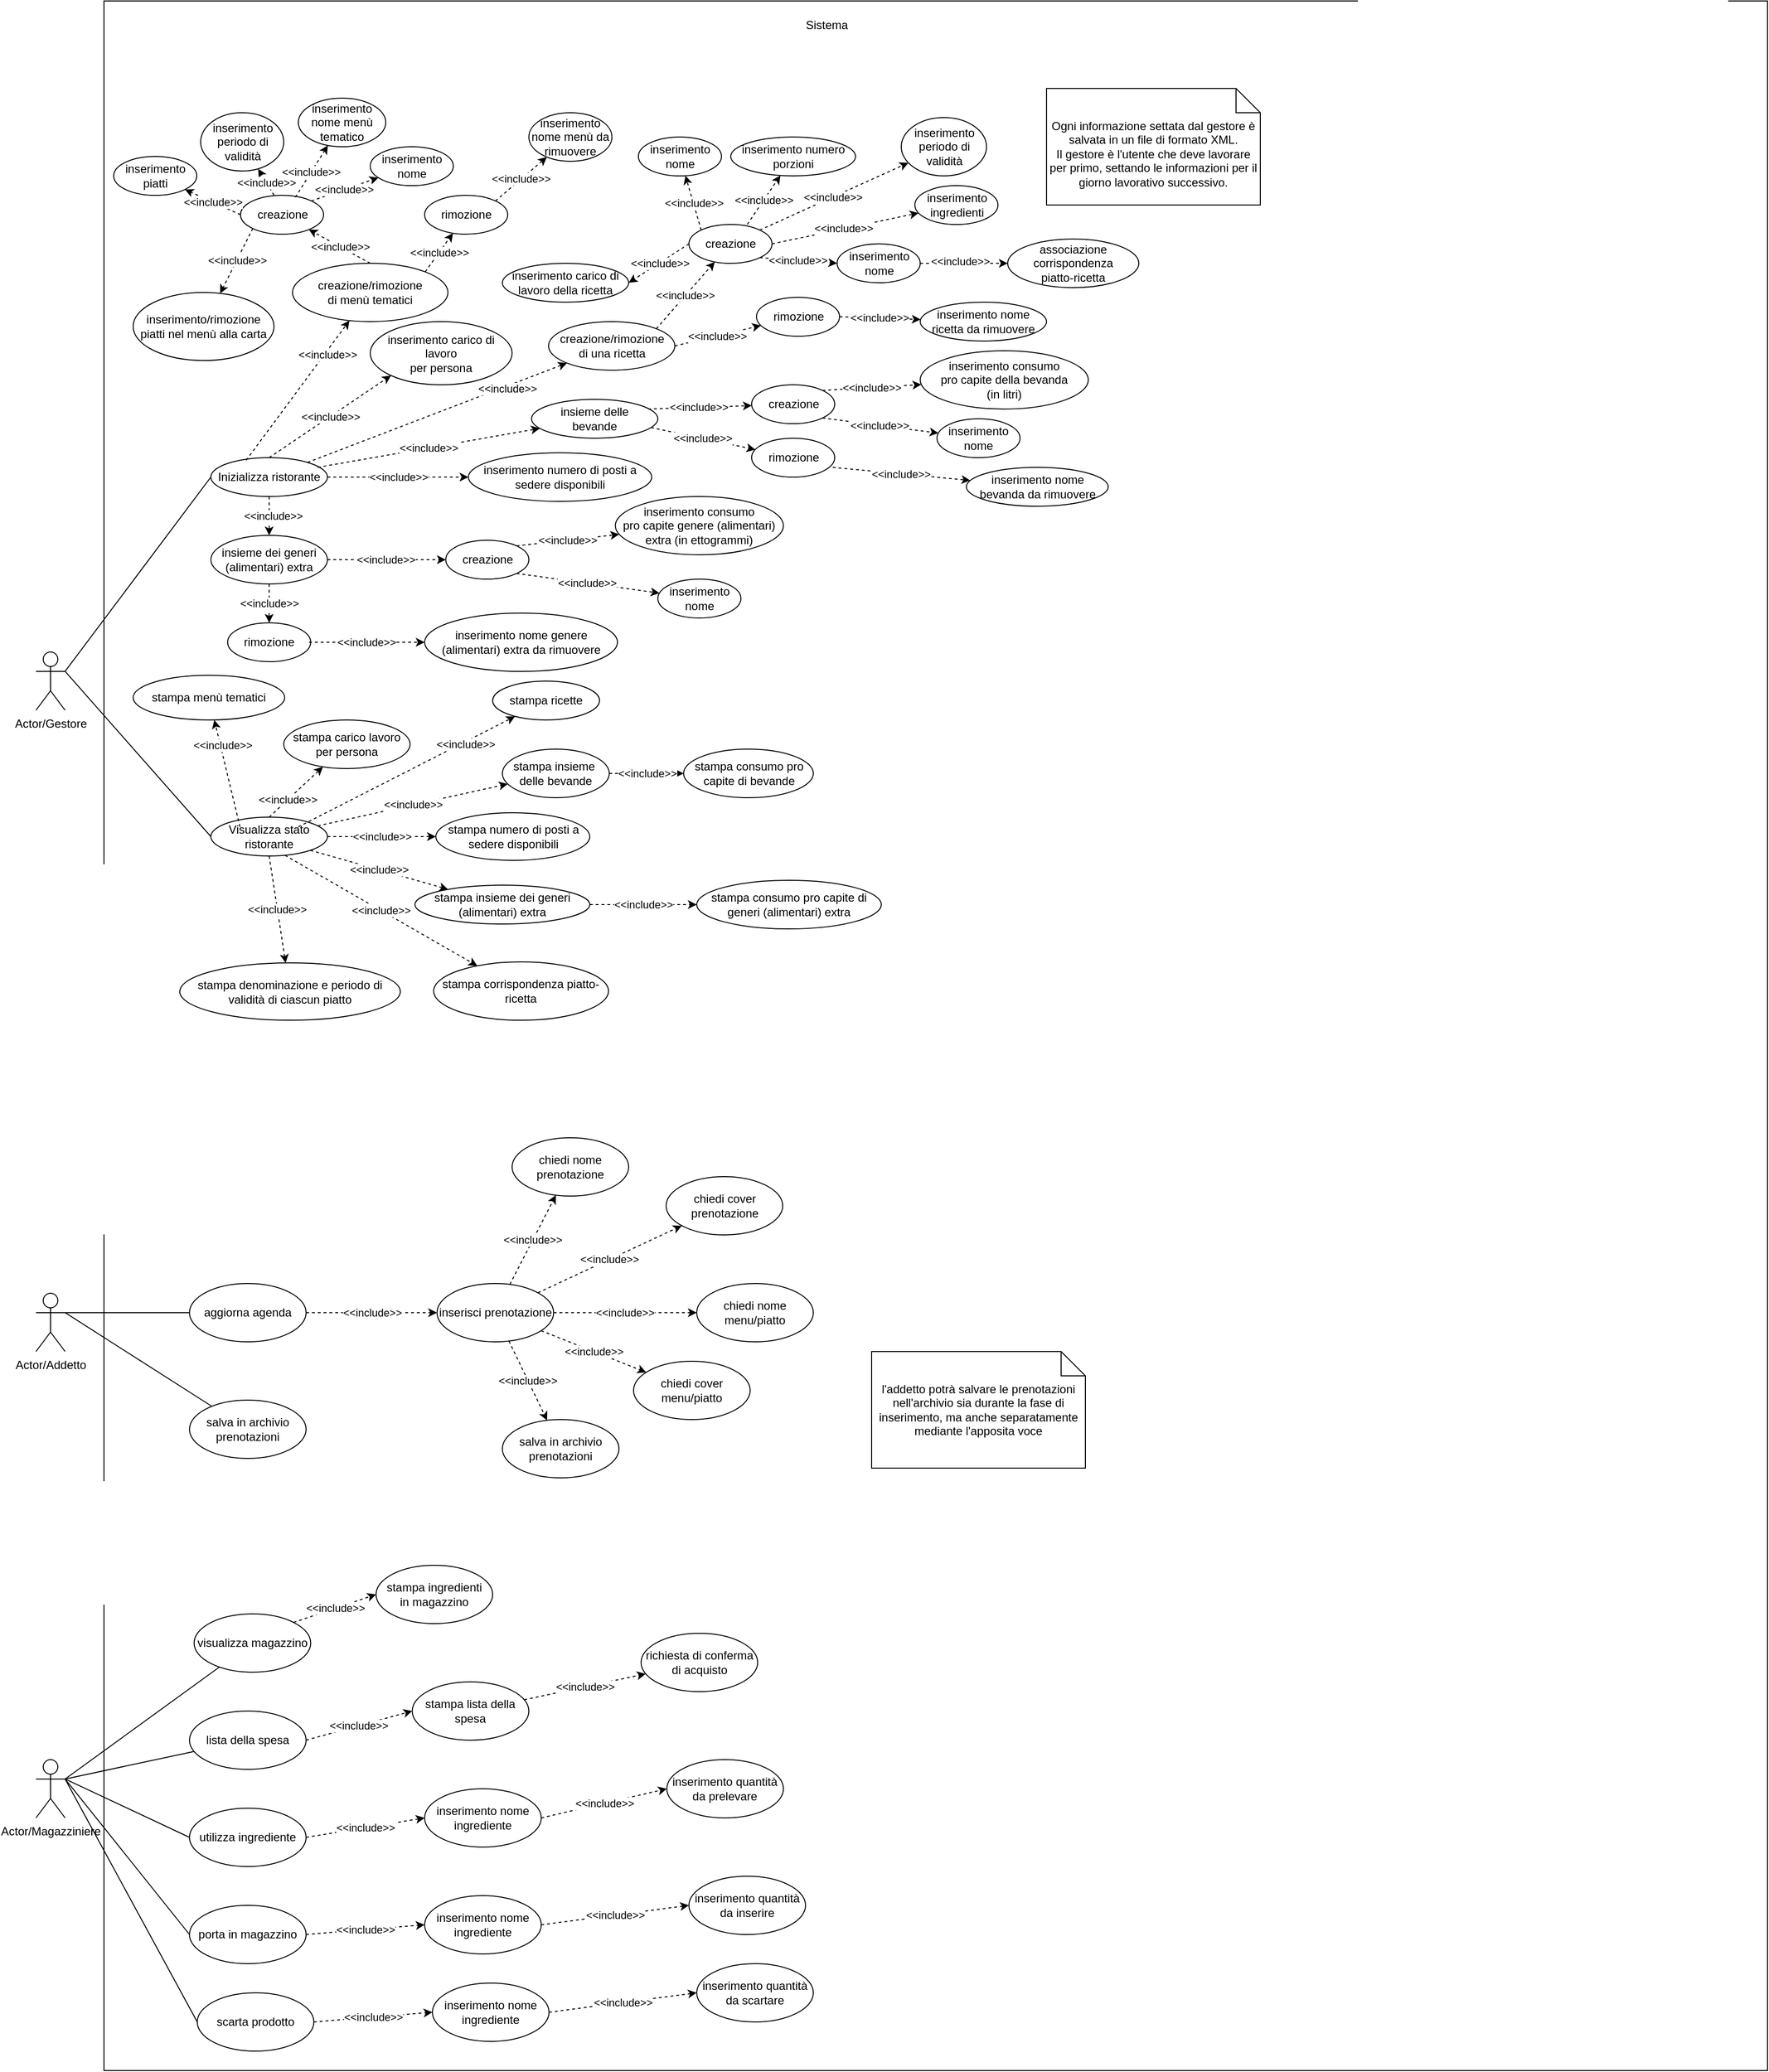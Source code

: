 <mxfile version="21.1.4" type="github">
  <diagram name="Page-1" id="KO6MCzsL1JKN5xg4YTdc">
    <mxGraphModel dx="1797" dy="2104" grid="1" gridSize="10" guides="1" tooltips="1" connect="1" arrows="1" fold="1" page="1" pageScale="1" pageWidth="827" pageHeight="1169" math="0" shadow="0">
      <root>
        <mxCell id="0" />
        <mxCell id="1" parent="0" />
        <mxCell id="swfVaft4NcOQjdmXPARg-1" value="Actor/Gestore" style="shape=umlActor;verticalLabelPosition=bottom;verticalAlign=top;html=1;outlineConnect=0;" parent="1" vertex="1">
          <mxGeometry x="70" y="150" width="30" height="60" as="geometry" />
        </mxCell>
        <mxCell id="swfVaft4NcOQjdmXPARg-2" value="" style="rounded=0;whiteSpace=wrap;html=1;align=center;" parent="1" vertex="1">
          <mxGeometry x="140" y="-520" width="1712" height="2130" as="geometry" />
        </mxCell>
        <mxCell id="swfVaft4NcOQjdmXPARg-3" value="Sistema" style="text;html=1;strokeColor=none;fillColor=none;align=center;verticalAlign=middle;whiteSpace=wrap;rounded=0;" parent="1" vertex="1">
          <mxGeometry x="853.5" y="-510" width="60" height="30" as="geometry" />
        </mxCell>
        <mxCell id="swfVaft4NcOQjdmXPARg-4" value="" style="endArrow=none;html=1;rounded=0;exitX=1;exitY=0.333;exitDx=0;exitDy=0;exitPerimeter=0;entryX=0;entryY=0.5;entryDx=0;entryDy=0;" parent="1" source="swfVaft4NcOQjdmXPARg-1" target="swfVaft4NcOQjdmXPARg-5" edge="1">
          <mxGeometry width="50" height="50" relative="1" as="geometry">
            <mxPoint x="170" y="50" as="sourcePoint" />
            <mxPoint x="290" y="-11" as="targetPoint" />
          </mxGeometry>
        </mxCell>
        <mxCell id="swfVaft4NcOQjdmXPARg-5" value="Inizializza ristorante" style="ellipse;whiteSpace=wrap;html=1;" parent="1" vertex="1">
          <mxGeometry x="250" y="-50" width="120" height="40" as="geometry" />
        </mxCell>
        <mxCell id="swfVaft4NcOQjdmXPARg-6" value="Visualizza stato ristorante" style="ellipse;whiteSpace=wrap;html=1;" parent="1" vertex="1">
          <mxGeometry x="250" y="320" width="120" height="40" as="geometry" />
        </mxCell>
        <mxCell id="swfVaft4NcOQjdmXPARg-7" value="" style="endArrow=none;html=1;rounded=0;entryX=0;entryY=0.5;entryDx=0;entryDy=0;exitX=1;exitY=0.333;exitDx=0;exitDy=0;exitPerimeter=0;" parent="1" source="swfVaft4NcOQjdmXPARg-1" target="swfVaft4NcOQjdmXPARg-6" edge="1">
          <mxGeometry width="50" height="50" relative="1" as="geometry">
            <mxPoint x="120" y="170" as="sourcePoint" />
            <mxPoint x="450" y="110" as="targetPoint" />
          </mxGeometry>
        </mxCell>
        <mxCell id="swfVaft4NcOQjdmXPARg-8" value="&amp;lt;&amp;lt;include&amp;gt;&amp;gt;" style="endArrow=classic;html=1;rounded=0;exitX=0.5;exitY=0;exitDx=0;exitDy=0;entryX=0;entryY=1;entryDx=0;entryDy=0;dashed=1;" parent="1" source="swfVaft4NcOQjdmXPARg-5" target="swfVaft4NcOQjdmXPARg-9" edge="1">
          <mxGeometry width="50" height="50" relative="1" as="geometry">
            <mxPoint x="410" y="240" as="sourcePoint" />
            <mxPoint x="460" y="190" as="targetPoint" />
          </mxGeometry>
        </mxCell>
        <mxCell id="swfVaft4NcOQjdmXPARg-9" value="inserimento carico di lavoro&lt;br&gt;per persona" style="ellipse;whiteSpace=wrap;html=1;" parent="1" vertex="1">
          <mxGeometry x="414" y="-190" width="146" height="65" as="geometry" />
        </mxCell>
        <mxCell id="swfVaft4NcOQjdmXPARg-10" value="&amp;lt;&amp;lt;include&amp;gt;&amp;gt;" style="endArrow=classic;html=1;rounded=0;dashed=1;" parent="1" target="swfVaft4NcOQjdmXPARg-11" edge="1">
          <mxGeometry width="50" height="50" relative="1" as="geometry">
            <mxPoint x="370" y="-30" as="sourcePoint" />
            <mxPoint x="460" y="190" as="targetPoint" />
          </mxGeometry>
        </mxCell>
        <mxCell id="swfVaft4NcOQjdmXPARg-11" value="inserimento numero di posti a sedere disponibili" style="ellipse;whiteSpace=wrap;html=1;" parent="1" vertex="1">
          <mxGeometry x="515" y="-55" width="188.75" height="50" as="geometry" />
        </mxCell>
        <mxCell id="swfVaft4NcOQjdmXPARg-14" value="&amp;lt;&amp;lt;include&amp;gt;&amp;gt;" style="endArrow=classic;html=1;rounded=0;dashed=1;" parent="1" target="swfVaft4NcOQjdmXPARg-15" edge="1">
          <mxGeometry width="50" height="50" relative="1" as="geometry">
            <mxPoint x="360" y="-40" as="sourcePoint" />
            <mxPoint x="460" y="190" as="targetPoint" />
          </mxGeometry>
        </mxCell>
        <mxCell id="swfVaft4NcOQjdmXPARg-15" value="insieme delle&lt;br&gt;bevande" style="ellipse;whiteSpace=wrap;html=1;" parent="1" vertex="1">
          <mxGeometry x="580" y="-110" width="130" height="40" as="geometry" />
        </mxCell>
        <mxCell id="swfVaft4NcOQjdmXPARg-16" value="" style="endArrow=classic;html=1;rounded=0;dashed=1;exitX=0.5;exitY=1;exitDx=0;exitDy=0;" parent="1" source="swfVaft4NcOQjdmXPARg-5" target="swfVaft4NcOQjdmXPARg-17" edge="1">
          <mxGeometry width="50" height="50" relative="1" as="geometry">
            <mxPoint x="410" y="240" as="sourcePoint" />
            <mxPoint x="460" y="190" as="targetPoint" />
          </mxGeometry>
        </mxCell>
        <mxCell id="swfVaft4NcOQjdmXPARg-18" value="&amp;lt;&amp;lt;include&amp;gt;&amp;gt;" style="edgeLabel;html=1;align=center;verticalAlign=middle;resizable=0;points=[];" parent="swfVaft4NcOQjdmXPARg-16" vertex="1" connectable="0">
          <mxGeometry x="-0.03" y="4" relative="1" as="geometry">
            <mxPoint as="offset" />
          </mxGeometry>
        </mxCell>
        <mxCell id="swfVaft4NcOQjdmXPARg-17" value="insieme dei generi (alimentari) extra" style="ellipse;whiteSpace=wrap;html=1;" parent="1" vertex="1">
          <mxGeometry x="250" y="30" width="120" height="50" as="geometry" />
        </mxCell>
        <mxCell id="swfVaft4NcOQjdmXPARg-22" value="&amp;lt;&amp;lt;include&amp;gt;&amp;gt;" style="endArrow=classic;html=1;rounded=0;dashed=1;exitX=1;exitY=0;exitDx=0;exitDy=0;" parent="1" source="1rC0PbZvvQItYyWGk3Om-73" target="swfVaft4NcOQjdmXPARg-23" edge="1">
          <mxGeometry x="-0.008" width="50" height="50" relative="1" as="geometry">
            <mxPoint x="410" y="240" as="sourcePoint" />
            <mxPoint x="460" y="190" as="targetPoint" />
            <mxPoint as="offset" />
          </mxGeometry>
        </mxCell>
        <mxCell id="swfVaft4NcOQjdmXPARg-23" value="inserimento consumo&lt;br&gt;pro capite&amp;nbsp;della bevanda&lt;br&gt;(in litri)" style="ellipse;whiteSpace=wrap;html=1;" parent="1" vertex="1">
          <mxGeometry x="980" y="-160" width="173" height="60" as="geometry" />
        </mxCell>
        <mxCell id="swfVaft4NcOQjdmXPARg-30" value="" style="endArrow=classic;html=1;rounded=0;exitX=0.5;exitY=0;exitDx=0;exitDy=0;dashed=1;" parent="1" source="swfVaft4NcOQjdmXPARg-6" target="swfVaft4NcOQjdmXPARg-31" edge="1">
          <mxGeometry width="50" height="50" relative="1" as="geometry">
            <mxPoint x="410" y="240" as="sourcePoint" />
            <mxPoint x="460" y="190" as="targetPoint" />
          </mxGeometry>
        </mxCell>
        <mxCell id="swfVaft4NcOQjdmXPARg-32" value="&amp;lt;&amp;lt;include&amp;gt;&amp;gt;" style="edgeLabel;html=1;align=center;verticalAlign=middle;resizable=0;points=[];" parent="swfVaft4NcOQjdmXPARg-30" vertex="1" connectable="0">
          <mxGeometry x="-0.311" relative="1" as="geometry">
            <mxPoint as="offset" />
          </mxGeometry>
        </mxCell>
        <mxCell id="swfVaft4NcOQjdmXPARg-31" value="stampa carico lavoro per persona" style="ellipse;whiteSpace=wrap;html=1;" parent="1" vertex="1">
          <mxGeometry x="325" y="220" width="130" height="50" as="geometry" />
        </mxCell>
        <mxCell id="swfVaft4NcOQjdmXPARg-33" value="&amp;lt;&amp;lt;include&amp;gt;&amp;gt;" style="endArrow=classic;html=1;rounded=0;dashed=1;" parent="1" source="swfVaft4NcOQjdmXPARg-6" target="swfVaft4NcOQjdmXPARg-34" edge="1">
          <mxGeometry width="50" height="50" relative="1" as="geometry">
            <mxPoint x="410" y="240" as="sourcePoint" />
            <mxPoint x="460" y="190" as="targetPoint" />
          </mxGeometry>
        </mxCell>
        <mxCell id="swfVaft4NcOQjdmXPARg-34" value="stampa insieme&amp;nbsp;&lt;br&gt;delle bevande" style="ellipse;whiteSpace=wrap;html=1;" parent="1" vertex="1">
          <mxGeometry x="550" y="250" width="110" height="50" as="geometry" />
        </mxCell>
        <mxCell id="swfVaft4NcOQjdmXPARg-37" value="&amp;lt;&amp;lt;include&amp;gt;&amp;gt;" style="endArrow=classic;html=1;rounded=0;dashed=1;exitX=1;exitY=0.5;exitDx=0;exitDy=0;" parent="1" source="swfVaft4NcOQjdmXPARg-34" target="swfVaft4NcOQjdmXPARg-38" edge="1">
          <mxGeometry width="50" height="50" relative="1" as="geometry">
            <mxPoint x="360" y="335" as="sourcePoint" />
            <mxPoint x="503" y="281" as="targetPoint" />
          </mxGeometry>
        </mxCell>
        <mxCell id="swfVaft4NcOQjdmXPARg-38" value="stampa consumo pro capite di bevande" style="ellipse;whiteSpace=wrap;html=1;" parent="1" vertex="1">
          <mxGeometry x="736.5" y="250" width="133.5" height="50" as="geometry" />
        </mxCell>
        <mxCell id="swfVaft4NcOQjdmXPARg-40" value="&amp;lt;&amp;lt;include&amp;gt;&amp;gt;" style="endArrow=classic;html=1;rounded=0;dashed=1;exitX=1;exitY=0.5;exitDx=0;exitDy=0;" parent="1" source="swfVaft4NcOQjdmXPARg-6" target="swfVaft4NcOQjdmXPARg-41" edge="1">
          <mxGeometry width="50" height="50" relative="1" as="geometry">
            <mxPoint x="370" y="345" as="sourcePoint" />
            <mxPoint x="513" y="291" as="targetPoint" />
          </mxGeometry>
        </mxCell>
        <mxCell id="swfVaft4NcOQjdmXPARg-41" value="stampa numero di posti a sedere disponibili" style="ellipse;whiteSpace=wrap;html=1;" parent="1" vertex="1">
          <mxGeometry x="481.5" y="315.5" width="158.5" height="49" as="geometry" />
        </mxCell>
        <mxCell id="swfVaft4NcOQjdmXPARg-42" value="&amp;lt;&amp;lt;include&amp;gt;&amp;gt;" style="endArrow=classic;html=1;rounded=0;dashed=1;exitX=1;exitY=1;exitDx=0;exitDy=0;" parent="1" source="swfVaft4NcOQjdmXPARg-6" target="swfVaft4NcOQjdmXPARg-43" edge="1">
          <mxGeometry width="50" height="50" relative="1" as="geometry">
            <mxPoint x="380" y="355" as="sourcePoint" />
            <mxPoint x="523" y="301" as="targetPoint" />
          </mxGeometry>
        </mxCell>
        <mxCell id="swfVaft4NcOQjdmXPARg-43" value="stampa insieme dei generi (alimentari) extra" style="ellipse;whiteSpace=wrap;html=1;" parent="1" vertex="1">
          <mxGeometry x="460" y="390" width="180" height="40" as="geometry" />
        </mxCell>
        <mxCell id="swfVaft4NcOQjdmXPARg-44" value="&amp;lt;&amp;lt;include&amp;gt;&amp;gt;" style="endArrow=classic;html=1;rounded=0;dashed=1;exitX=1;exitY=0.5;exitDx=0;exitDy=0;" parent="1" source="swfVaft4NcOQjdmXPARg-43" target="swfVaft4NcOQjdmXPARg-45" edge="1">
          <mxGeometry width="50" height="50" relative="1" as="geometry">
            <mxPoint x="390" y="365" as="sourcePoint" />
            <mxPoint x="533" y="311" as="targetPoint" />
          </mxGeometry>
        </mxCell>
        <mxCell id="swfVaft4NcOQjdmXPARg-45" value="stampa consumo pro capite di generi (alimentari) extra" style="ellipse;whiteSpace=wrap;html=1;" parent="1" vertex="1">
          <mxGeometry x="750" y="385" width="190" height="50" as="geometry" />
        </mxCell>
        <mxCell id="swfVaft4NcOQjdmXPARg-46" value="&amp;lt;&amp;lt;include&amp;gt;&amp;gt;" style="endArrow=classic;html=1;rounded=0;dashed=1;exitX=0.636;exitY=0.983;exitDx=0;exitDy=0;exitPerimeter=0;" parent="1" source="swfVaft4NcOQjdmXPARg-6" target="swfVaft4NcOQjdmXPARg-47" edge="1">
          <mxGeometry width="50" height="50" relative="1" as="geometry">
            <mxPoint x="400" y="375" as="sourcePoint" />
            <mxPoint x="543" y="321" as="targetPoint" />
          </mxGeometry>
        </mxCell>
        <mxCell id="swfVaft4NcOQjdmXPARg-47" value="stampa corrispondenza piatto-ricetta" style="ellipse;whiteSpace=wrap;html=1;" parent="1" vertex="1">
          <mxGeometry x="479.25" y="469" width="180" height="60" as="geometry" />
        </mxCell>
        <mxCell id="swfVaft4NcOQjdmXPARg-48" value="&amp;lt;&amp;lt;include&amp;gt;&amp;gt;" style="endArrow=classic;html=1;rounded=0;dashed=1;exitX=0.5;exitY=1;exitDx=0;exitDy=0;" parent="1" source="swfVaft4NcOQjdmXPARg-6" target="swfVaft4NcOQjdmXPARg-49" edge="1">
          <mxGeometry width="50" height="50" relative="1" as="geometry">
            <mxPoint x="410" y="385" as="sourcePoint" />
            <mxPoint x="553" y="331" as="targetPoint" />
          </mxGeometry>
        </mxCell>
        <mxCell id="swfVaft4NcOQjdmXPARg-49" value="stampa denominazione e periodo di validità di ciascun piatto" style="ellipse;whiteSpace=wrap;html=1;" parent="1" vertex="1">
          <mxGeometry x="218" y="470" width="227" height="59" as="geometry" />
        </mxCell>
        <mxCell id="swfVaft4NcOQjdmXPARg-50" value="" style="endArrow=classic;html=1;rounded=0;dashed=1;" parent="1" source="swfVaft4NcOQjdmXPARg-5" target="swfVaft4NcOQjdmXPARg-51" edge="1">
          <mxGeometry width="50" height="50" relative="1" as="geometry">
            <mxPoint x="420" y="395" as="sourcePoint" />
            <mxPoint x="563" y="341" as="targetPoint" />
          </mxGeometry>
        </mxCell>
        <mxCell id="swfVaft4NcOQjdmXPARg-52" value="&amp;lt;&amp;lt;include&amp;gt;&amp;gt;" style="edgeLabel;html=1;align=center;verticalAlign=middle;resizable=0;points=[];" parent="swfVaft4NcOQjdmXPARg-50" vertex="1" connectable="0">
          <mxGeometry x="0.531" y="-2" relative="1" as="geometry">
            <mxPoint as="offset" />
          </mxGeometry>
        </mxCell>
        <mxCell id="swfVaft4NcOQjdmXPARg-51" value="creazione/rimozione&lt;br&gt;di una ricetta" style="ellipse;whiteSpace=wrap;html=1;" parent="1" vertex="1">
          <mxGeometry x="597.5" y="-190" width="130" height="50" as="geometry" />
        </mxCell>
        <mxCell id="swfVaft4NcOQjdmXPARg-53" value="" style="endArrow=classic;html=1;rounded=0;dashed=1;exitX=0.303;exitY=0.067;exitDx=0;exitDy=0;exitPerimeter=0;" parent="1" source="swfVaft4NcOQjdmXPARg-5" target="swfVaft4NcOQjdmXPARg-55" edge="1">
          <mxGeometry width="50" height="50" relative="1" as="geometry">
            <mxPoint x="354" y="-36" as="sourcePoint" />
            <mxPoint x="624" y="-166" as="targetPoint" />
          </mxGeometry>
        </mxCell>
        <mxCell id="swfVaft4NcOQjdmXPARg-54" value="&amp;lt;&amp;lt;include&amp;gt;&amp;gt;" style="edgeLabel;html=1;align=center;verticalAlign=middle;resizable=0;points=[];" parent="swfVaft4NcOQjdmXPARg-53" vertex="1" connectable="0">
          <mxGeometry x="0.531" y="-2" relative="1" as="geometry">
            <mxPoint as="offset" />
          </mxGeometry>
        </mxCell>
        <mxCell id="swfVaft4NcOQjdmXPARg-55" value="creazione/rimozione&lt;br&gt;di menù tematici" style="ellipse;whiteSpace=wrap;html=1;" parent="1" vertex="1">
          <mxGeometry x="334" y="-250" width="160" height="60" as="geometry" />
        </mxCell>
        <mxCell id="swfVaft4NcOQjdmXPARg-56" value="" style="endArrow=classic;html=1;rounded=0;dashed=1;exitX=0.75;exitY=0.25;exitDx=0;exitDy=0;exitPerimeter=0;" parent="1" source="swfVaft4NcOQjdmXPARg-6" target="swfVaft4NcOQjdmXPARg-58" edge="1">
          <mxGeometry width="50" height="50" relative="1" as="geometry">
            <mxPoint x="364" y="-26" as="sourcePoint" />
            <mxPoint x="634" y="-156" as="targetPoint" />
          </mxGeometry>
        </mxCell>
        <mxCell id="swfVaft4NcOQjdmXPARg-57" value="&amp;lt;&amp;lt;include&amp;gt;&amp;gt;" style="edgeLabel;html=1;align=center;verticalAlign=middle;resizable=0;points=[];" parent="swfVaft4NcOQjdmXPARg-56" vertex="1" connectable="0">
          <mxGeometry x="0.531" y="-2" relative="1" as="geometry">
            <mxPoint as="offset" />
          </mxGeometry>
        </mxCell>
        <mxCell id="swfVaft4NcOQjdmXPARg-58" value="stampa ricette" style="ellipse;whiteSpace=wrap;html=1;" parent="1" vertex="1">
          <mxGeometry x="540" y="180" width="110" height="40" as="geometry" />
        </mxCell>
        <mxCell id="swfVaft4NcOQjdmXPARg-59" value="" style="endArrow=classic;html=1;rounded=0;dashed=1;exitX=0.25;exitY=0.25;exitDx=0;exitDy=0;exitPerimeter=0;" parent="1" source="swfVaft4NcOQjdmXPARg-6" target="swfVaft4NcOQjdmXPARg-61" edge="1">
          <mxGeometry width="50" height="50" relative="1" as="geometry">
            <mxPoint x="374" y="-16" as="sourcePoint" />
            <mxPoint x="644" y="-146" as="targetPoint" />
          </mxGeometry>
        </mxCell>
        <mxCell id="swfVaft4NcOQjdmXPARg-60" value="&amp;lt;&amp;lt;include&amp;gt;&amp;gt;" style="edgeLabel;html=1;align=center;verticalAlign=middle;resizable=0;points=[];" parent="swfVaft4NcOQjdmXPARg-59" vertex="1" connectable="0">
          <mxGeometry x="0.531" y="-2" relative="1" as="geometry">
            <mxPoint as="offset" />
          </mxGeometry>
        </mxCell>
        <mxCell id="swfVaft4NcOQjdmXPARg-61" value="stampa menù tematici" style="ellipse;whiteSpace=wrap;html=1;" parent="1" vertex="1">
          <mxGeometry x="170" y="174" width="156" height="46" as="geometry" />
        </mxCell>
        <mxCell id="25" value="" style="edgeStyle=none;rounded=0;orthogonalLoop=1;jettySize=auto;html=1;endArrow=none;endFill=0;exitX=1;exitY=0.333;exitDx=0;exitDy=0;exitPerimeter=0;" parent="1" source="2" target="24" edge="1">
          <mxGeometry relative="1" as="geometry" />
        </mxCell>
        <mxCell id="32" value="" style="edgeStyle=none;rounded=0;orthogonalLoop=1;jettySize=auto;html=1;endArrow=none;endFill=0;startArrow=none;startFill=0;exitX=1;exitY=0.333;exitDx=0;exitDy=0;exitPerimeter=0;" parent="1" source="2" target="31" edge="1">
          <mxGeometry relative="1" as="geometry" />
        </mxCell>
        <mxCell id="2" value="Actor/Addetto" style="shape=umlActor;verticalLabelPosition=bottom;verticalAlign=top;html=1;outlineConnect=0;" parent="1" vertex="1">
          <mxGeometry x="70" y="810" width="30" height="60" as="geometry" />
        </mxCell>
        <mxCell id="12" value="&amp;lt;&amp;lt;include&amp;gt;&amp;gt;" style="rounded=0;orthogonalLoop=1;jettySize=auto;endArrow=classic;endFill=1;dashed=1;html=1;" parent="1" source="7" target="11" edge="1">
          <mxGeometry relative="1" as="geometry" />
        </mxCell>
        <mxCell id="16" value="&amp;lt;&amp;lt;include&amp;gt;&amp;gt;" style="edgeStyle=none;rounded=0;orthogonalLoop=1;jettySize=auto;html=1;dashed=1;endArrow=classic;endFill=1;" parent="1" source="7" target="15" edge="1">
          <mxGeometry relative="1" as="geometry" />
        </mxCell>
        <mxCell id="18" value="&amp;lt;&amp;lt;include&amp;gt;&amp;gt;" style="edgeStyle=none;rounded=0;orthogonalLoop=1;jettySize=auto;html=1;dashed=1;endArrow=classic;endFill=1;" parent="1" source="7" target="17" edge="1">
          <mxGeometry relative="1" as="geometry" />
        </mxCell>
        <mxCell id="21" value="&amp;lt;&amp;lt;include&amp;gt;&amp;gt;" style="edgeStyle=none;rounded=0;orthogonalLoop=1;jettySize=auto;html=1;dashed=1;endArrow=classic;endFill=1;" parent="1" source="7" target="20" edge="1">
          <mxGeometry relative="1" as="geometry" />
        </mxCell>
        <mxCell id="28" value="&amp;lt;&amp;lt;include&amp;gt;&amp;gt;" style="edgeStyle=none;rounded=0;orthogonalLoop=1;jettySize=auto;html=1;dashed=1;endArrow=classic;endFill=1;" parent="1" source="7" target="27" edge="1">
          <mxGeometry relative="1" as="geometry" />
        </mxCell>
        <mxCell id="7" value="inserisci prenotazione" style="ellipse;whiteSpace=wrap;html=1;verticalAlign=middle;" parent="1" vertex="1">
          <mxGeometry x="482.75" y="800" width="120" height="60" as="geometry" />
        </mxCell>
        <mxCell id="11" value="chiedi nome prenotazione" style="ellipse;whiteSpace=wrap;html=1;" parent="1" vertex="1">
          <mxGeometry x="560" y="650" width="120" height="60" as="geometry" />
        </mxCell>
        <mxCell id="15" value="chiedi cover prenotazione" style="ellipse;whiteSpace=wrap;html=1;" parent="1" vertex="1">
          <mxGeometry x="718.5" y="690" width="120" height="60" as="geometry" />
        </mxCell>
        <mxCell id="17" value="chiedi nome menu/piatto" style="ellipse;whiteSpace=wrap;html=1;verticalAlign=middle;" parent="1" vertex="1">
          <mxGeometry x="750" y="800" width="120" height="60" as="geometry" />
        </mxCell>
        <mxCell id="20" value="chiedi cover menu/piatto" style="ellipse;whiteSpace=wrap;html=1;verticalAlign=middle;" parent="1" vertex="1">
          <mxGeometry x="685" y="880" width="120" height="60" as="geometry" />
        </mxCell>
        <mxCell id="26" value="&amp;lt;&amp;lt;include&amp;gt;&amp;gt;" style="edgeStyle=none;rounded=0;orthogonalLoop=1;jettySize=auto;html=1;exitX=1;exitY=0.5;exitDx=0;exitDy=0;entryX=0;entryY=0.5;entryDx=0;entryDy=0;endArrow=classic;endFill=1;dashed=1;" parent="1" source="24" target="7" edge="1">
          <mxGeometry relative="1" as="geometry" />
        </mxCell>
        <mxCell id="24" value="aggiorna agenda" style="ellipse;whiteSpace=wrap;html=1;verticalAlign=middle;" parent="1" vertex="1">
          <mxGeometry x="228" y="800" width="120" height="60" as="geometry" />
        </mxCell>
        <mxCell id="27" value="salva in archivio prenotazioni" style="ellipse;whiteSpace=wrap;html=1;verticalAlign=middle;" parent="1" vertex="1">
          <mxGeometry x="550" y="940" width="120" height="60" as="geometry" />
        </mxCell>
        <mxCell id="31" value="salva in archivio prenotazioni" style="ellipse;whiteSpace=wrap;html=1;verticalAlign=middle;" parent="1" vertex="1">
          <mxGeometry x="228" y="920" width="120" height="60" as="geometry" />
        </mxCell>
        <mxCell id="33" value="&lt;div style=&quot;&quot;&gt;&lt;span style=&quot;background-color: initial;&quot;&gt;l&#39;addetto potrà salvare le prenotazioni nell&#39;archivio sia durante la fase di inserimento, ma anche separatamente mediante l&#39;apposita voce&lt;/span&gt;&lt;/div&gt;" style="shape=note2;boundedLbl=1;whiteSpace=wrap;html=1;size=25;verticalAlign=top;align=center;" parent="1" vertex="1">
          <mxGeometry x="930" y="870" width="220" height="120" as="geometry" />
        </mxCell>
        <mxCell id="1rC0PbZvvQItYyWGk3Om-33" value="&amp;lt;&amp;lt;include&amp;gt;&amp;gt;" style="endArrow=classic;html=1;rounded=0;dashed=1;exitX=1;exitY=0;exitDx=0;exitDy=0;" parent="1" source="swfVaft4NcOQjdmXPARg-51" target="1rC0PbZvvQItYyWGk3Om-34" edge="1">
          <mxGeometry x="-0.02" width="50" height="50" relative="1" as="geometry">
            <mxPoint x="722.5" y="-195" as="sourcePoint" />
            <mxPoint x="577.5" y="85" as="targetPoint" />
            <mxPoint as="offset" />
          </mxGeometry>
        </mxCell>
        <mxCell id="1rC0PbZvvQItYyWGk3Om-34" value="creazione" style="ellipse;whiteSpace=wrap;html=1;" parent="1" vertex="1">
          <mxGeometry x="742" y="-290" width="85.5" height="40" as="geometry" />
        </mxCell>
        <mxCell id="1rC0PbZvvQItYyWGk3Om-36" value="&amp;lt;&amp;lt;include&amp;gt;&amp;gt;" style="endArrow=classic;html=1;rounded=0;dashed=1;exitX=1;exitY=0.5;exitDx=0;exitDy=0;" parent="1" source="swfVaft4NcOQjdmXPARg-51" target="1rC0PbZvvQItYyWGk3Om-37" edge="1">
          <mxGeometry x="-0.02" width="50" height="50" relative="1" as="geometry">
            <mxPoint x="718.5" y="-161.5" as="sourcePoint" />
            <mxPoint x="647" y="155" as="targetPoint" />
            <mxPoint as="offset" />
          </mxGeometry>
        </mxCell>
        <mxCell id="1rC0PbZvvQItYyWGk3Om-37" value="rimozione" style="ellipse;whiteSpace=wrap;html=1;" parent="1" vertex="1">
          <mxGeometry x="811.5" y="-215" width="85.5" height="40" as="geometry" />
        </mxCell>
        <mxCell id="1rC0PbZvvQItYyWGk3Om-38" value="&amp;lt;&amp;lt;include&amp;gt;&amp;gt;" style="endArrow=classic;html=1;rounded=0;dashed=1;exitX=0.5;exitY=0;exitDx=0;exitDy=0;" parent="1" source="swfVaft4NcOQjdmXPARg-55" target="1rC0PbZvvQItYyWGk3Om-39" edge="1">
          <mxGeometry x="-0.02" width="50" height="50" relative="1" as="geometry">
            <mxPoint x="394" y="-303" as="sourcePoint" />
            <mxPoint x="270.5" y="-5" as="targetPoint" />
            <mxPoint as="offset" />
          </mxGeometry>
        </mxCell>
        <mxCell id="1rC0PbZvvQItYyWGk3Om-39" value="creazione" style="ellipse;whiteSpace=wrap;html=1;" parent="1" vertex="1">
          <mxGeometry x="280.5" y="-320" width="85.5" height="40" as="geometry" />
        </mxCell>
        <mxCell id="1rC0PbZvvQItYyWGk3Om-40" value="&amp;lt;&amp;lt;include&amp;gt;&amp;gt;" style="endArrow=classic;html=1;rounded=0;dashed=1;exitX=1;exitY=0;exitDx=0;exitDy=0;" parent="1" source="swfVaft4NcOQjdmXPARg-55" target="1rC0PbZvvQItYyWGk3Om-41" edge="1">
          <mxGeometry x="-0.02" width="50" height="50" relative="1" as="geometry">
            <mxPoint x="413" y="-285" as="sourcePoint" />
            <mxPoint x="340" y="65" as="targetPoint" />
            <mxPoint as="offset" />
          </mxGeometry>
        </mxCell>
        <mxCell id="1rC0PbZvvQItYyWGk3Om-41" value="rimozione" style="ellipse;whiteSpace=wrap;html=1;" parent="1" vertex="1">
          <mxGeometry x="470" y="-320" width="85.5" height="40" as="geometry" />
        </mxCell>
        <mxCell id="1rC0PbZvvQItYyWGk3Om-42" value="&amp;lt;&amp;lt;include&amp;gt;&amp;gt;" style="endArrow=classic;html=1;rounded=0;dashed=1;exitX=0;exitY=0;exitDx=0;exitDy=0;" parent="1" source="1rC0PbZvvQItYyWGk3Om-34" target="1rC0PbZvvQItYyWGk3Om-43" edge="1">
          <mxGeometry x="-0.02" width="50" height="50" relative="1" as="geometry">
            <mxPoint x="800" y="-313" as="sourcePoint" />
            <mxPoint x="676.5" y="-15" as="targetPoint" />
            <mxPoint as="offset" />
          </mxGeometry>
        </mxCell>
        <mxCell id="1rC0PbZvvQItYyWGk3Om-43" value="inserimento nome" style="ellipse;whiteSpace=wrap;html=1;" parent="1" vertex="1">
          <mxGeometry x="690" y="-380" width="85.5" height="40" as="geometry" />
        </mxCell>
        <mxCell id="1rC0PbZvvQItYyWGk3Om-44" value="&amp;lt;&amp;lt;include&amp;gt;&amp;gt;" style="endArrow=classic;html=1;rounded=0;dashed=1;exitX=0.702;exitY=0;exitDx=0;exitDy=0;exitPerimeter=0;" parent="1" source="1rC0PbZvvQItYyWGk3Om-34" target="1rC0PbZvvQItYyWGk3Om-45" edge="1">
          <mxGeometry x="-0.02" width="50" height="50" relative="1" as="geometry">
            <mxPoint x="819" y="-295" as="sourcePoint" />
            <mxPoint x="746" y="55" as="targetPoint" />
            <mxPoint as="offset" />
          </mxGeometry>
        </mxCell>
        <mxCell id="1rC0PbZvvQItYyWGk3Om-45" value="inserimento numero porzioni" style="ellipse;whiteSpace=wrap;html=1;" parent="1" vertex="1">
          <mxGeometry x="785" y="-380" width="128.5" height="40" as="geometry" />
        </mxCell>
        <mxCell id="1rC0PbZvvQItYyWGk3Om-46" value="&amp;lt;&amp;lt;include&amp;gt;&amp;gt;" style="endArrow=classic;html=1;rounded=0;dashed=1;exitX=1;exitY=0.5;exitDx=0;exitDy=0;" parent="1" source="1rC0PbZvvQItYyWGk3Om-34" target="1rC0PbZvvQItYyWGk3Om-47" edge="1">
          <mxGeometry x="-0.02" width="50" height="50" relative="1" as="geometry">
            <mxPoint x="864" y="-278" as="sourcePoint" />
            <mxPoint x="740" y="20" as="targetPoint" />
            <mxPoint as="offset" />
          </mxGeometry>
        </mxCell>
        <mxCell id="1rC0PbZvvQItYyWGk3Om-47" value="inserimento ingredienti" style="ellipse;whiteSpace=wrap;html=1;" parent="1" vertex="1">
          <mxGeometry x="974.5" y="-330" width="85.5" height="40" as="geometry" />
        </mxCell>
        <mxCell id="1rC0PbZvvQItYyWGk3Om-48" value="&amp;lt;&amp;lt;include&amp;gt;&amp;gt;" style="endArrow=classic;html=1;rounded=0;dashed=1;exitX=1;exitY=1;exitDx=0;exitDy=0;entryX=0;entryY=0.5;entryDx=0;entryDy=0;" parent="1" source="1rC0PbZvvQItYyWGk3Om-34" target="1rC0PbZvvQItYyWGk3Om-94" edge="1">
          <mxGeometry x="-0.016" width="50" height="50" relative="1" as="geometry">
            <mxPoint x="828" y="-270" as="sourcePoint" />
            <mxPoint x="900.583" y="-239.933" as="targetPoint" />
            <mxPoint as="offset" />
          </mxGeometry>
        </mxCell>
        <mxCell id="1rC0PbZvvQItYyWGk3Om-50" value="&amp;lt;&amp;lt;include&amp;gt;&amp;gt;" style="endArrow=classic;html=1;rounded=0;dashed=1;exitX=1;exitY=0;exitDx=0;exitDy=0;" parent="1" source="1rC0PbZvvQItYyWGk3Om-34" target="1rC0PbZvvQItYyWGk3Om-51" edge="1">
          <mxGeometry x="-0.02" width="50" height="50" relative="1" as="geometry">
            <mxPoint x="850" y="-148" as="sourcePoint" />
            <mxPoint x="726.5" y="150" as="targetPoint" />
            <mxPoint as="offset" />
          </mxGeometry>
        </mxCell>
        <mxCell id="1rC0PbZvvQItYyWGk3Om-51" value="inserimento periodo di validità" style="ellipse;whiteSpace=wrap;html=1;" parent="1" vertex="1">
          <mxGeometry x="960.5" y="-400" width="87.75" height="60" as="geometry" />
        </mxCell>
        <mxCell id="1rC0PbZvvQItYyWGk3Om-52" value="&amp;lt;&amp;lt;include&amp;gt;&amp;gt;" style="endArrow=classic;html=1;rounded=0;dashed=1;exitX=1;exitY=0.5;exitDx=0;exitDy=0;" parent="1" source="1rC0PbZvvQItYyWGk3Om-37" target="1rC0PbZvvQItYyWGk3Om-53" edge="1">
          <mxGeometry x="-0.02" width="50" height="50" relative="1" as="geometry">
            <mxPoint x="869" y="-130" as="sourcePoint" />
            <mxPoint x="796" y="220" as="targetPoint" />
            <mxPoint as="offset" />
          </mxGeometry>
        </mxCell>
        <mxCell id="1rC0PbZvvQItYyWGk3Om-53" value="inserimento nome ricetta da rimuovere" style="ellipse;whiteSpace=wrap;html=1;" parent="1" vertex="1">
          <mxGeometry x="980" y="-210" width="130" height="40" as="geometry" />
        </mxCell>
        <mxCell id="1rC0PbZvvQItYyWGk3Om-55" value="&amp;lt;&amp;lt;include&amp;gt;&amp;gt;" style="endArrow=classic;html=1;rounded=0;dashed=1;exitX=0.661;exitY=0.05;exitDx=0;exitDy=0;exitPerimeter=0;" parent="1" source="1rC0PbZvvQItYyWGk3Om-39" target="1rC0PbZvvQItYyWGk3Om-56" edge="1">
          <mxGeometry x="-0.02" width="50" height="50" relative="1" as="geometry">
            <mxPoint x="110" y="-245" as="sourcePoint" />
            <mxPoint x="65.5" y="-15" as="targetPoint" />
            <mxPoint as="offset" />
          </mxGeometry>
        </mxCell>
        <mxCell id="1rC0PbZvvQItYyWGk3Om-56" value="inserimento nome menù tematico" style="ellipse;whiteSpace=wrap;html=1;" parent="1" vertex="1">
          <mxGeometry x="340" y="-420" width="90" height="50" as="geometry" />
        </mxCell>
        <mxCell id="1rC0PbZvvQItYyWGk3Om-57" value="&amp;lt;&amp;lt;include&amp;gt;&amp;gt;" style="endArrow=classic;html=1;rounded=0;dashed=1;exitX=1;exitY=0;exitDx=0;exitDy=0;" parent="1" source="1rC0PbZvvQItYyWGk3Om-39" target="1rC0PbZvvQItYyWGk3Om-58" edge="1">
          <mxGeometry x="-0.014" width="50" height="50" relative="1" as="geometry">
            <mxPoint x="208" y="-295" as="sourcePoint" />
            <mxPoint x="135" y="55" as="targetPoint" />
            <mxPoint as="offset" />
          </mxGeometry>
        </mxCell>
        <mxCell id="1rC0PbZvvQItYyWGk3Om-58" value="inserimento nome" style="ellipse;whiteSpace=wrap;html=1;" parent="1" vertex="1">
          <mxGeometry x="414" y="-370" width="85.5" height="40" as="geometry" />
        </mxCell>
        <mxCell id="1rC0PbZvvQItYyWGk3Om-59" value="&amp;lt;&amp;lt;include&amp;gt;&amp;gt;" style="endArrow=classic;html=1;rounded=0;dashed=1;exitX=1;exitY=0;exitDx=0;exitDy=0;" parent="1" source="1rC0PbZvvQItYyWGk3Om-41" target="1rC0PbZvvQItYyWGk3Om-60" edge="1">
          <mxGeometry x="-0.014" width="50" height="50" relative="1" as="geometry">
            <mxPoint x="546.75" y="-290" as="sourcePoint" />
            <mxPoint x="328.75" y="79" as="targetPoint" />
            <mxPoint as="offset" />
          </mxGeometry>
        </mxCell>
        <mxCell id="1rC0PbZvvQItYyWGk3Om-60" value="inserimento nome menù da rimuovere" style="ellipse;whiteSpace=wrap;html=1;" parent="1" vertex="1">
          <mxGeometry x="577.25" y="-405" width="85.5" height="50" as="geometry" />
        </mxCell>
        <mxCell id="1rC0PbZvvQItYyWGk3Om-61" value="&amp;lt;&amp;lt;include&amp;gt;&amp;gt;" style="endArrow=classic;html=1;rounded=0;dashed=1;exitX=0.404;exitY=0;exitDx=0;exitDy=0;exitPerimeter=0;" parent="1" source="1rC0PbZvvQItYyWGk3Om-39" target="1rC0PbZvvQItYyWGk3Om-62" edge="1">
          <mxGeometry x="-0.014" width="50" height="50" relative="1" as="geometry">
            <mxPoint x="120" y="-370" as="sourcePoint" />
            <mxPoint x="-48.25" y="25" as="targetPoint" />
            <mxPoint as="offset" />
          </mxGeometry>
        </mxCell>
        <mxCell id="1rC0PbZvvQItYyWGk3Om-62" value="inserimento periodo di validità" style="ellipse;whiteSpace=wrap;html=1;" parent="1" vertex="1">
          <mxGeometry x="239.5" y="-405" width="85.5" height="60" as="geometry" />
        </mxCell>
        <mxCell id="1rC0PbZvvQItYyWGk3Om-63" value="&amp;lt;&amp;lt;include&amp;gt;&amp;gt;" style="endArrow=classic;html=1;rounded=0;dashed=1;exitX=0;exitY=1;exitDx=0;exitDy=0;" parent="1" source="1rC0PbZvvQItYyWGk3Om-39" target="1rC0PbZvvQItYyWGk3Om-64" edge="1">
          <mxGeometry x="-0.021" width="50" height="50" relative="1" as="geometry">
            <mxPoint x="150" y="-210" as="sourcePoint" />
            <mxPoint x="-68" y="159" as="targetPoint" />
            <mxPoint as="offset" />
          </mxGeometry>
        </mxCell>
        <mxCell id="1rC0PbZvvQItYyWGk3Om-64" value="inserimento/rimozione piatti nel menù alla carta" style="ellipse;whiteSpace=wrap;html=1;" parent="1" vertex="1">
          <mxGeometry x="170" y="-220" width="145" height="70" as="geometry" />
        </mxCell>
        <mxCell id="1rC0PbZvvQItYyWGk3Om-65" value="&amp;lt;&amp;lt;include&amp;gt;&amp;gt;" style="endArrow=classic;html=1;rounded=0;dashed=1;exitX=0;exitY=0.5;exitDx=0;exitDy=0;" parent="1" source="1rC0PbZvvQItYyWGk3Om-39" target="1rC0PbZvvQItYyWGk3Om-66" edge="1">
          <mxGeometry x="-0.014" width="50" height="50" relative="1" as="geometry">
            <mxPoint x="393" y="-274" as="sourcePoint" />
            <mxPoint x="175" y="95" as="targetPoint" />
            <mxPoint as="offset" />
          </mxGeometry>
        </mxCell>
        <mxCell id="1rC0PbZvvQItYyWGk3Om-66" value="inserimento piatti" style="ellipse;whiteSpace=wrap;html=1;" parent="1" vertex="1">
          <mxGeometry x="150" y="-360" width="85.5" height="40" as="geometry" />
        </mxCell>
        <mxCell id="1rC0PbZvvQItYyWGk3Om-70" value="&amp;lt;&amp;lt;include&amp;gt;&amp;gt;" style="endArrow=classic;html=1;rounded=0;dashed=1;exitX=1;exitY=1;exitDx=0;exitDy=0;" parent="1" source="1rC0PbZvvQItYyWGk3Om-73" target="1rC0PbZvvQItYyWGk3Om-71" edge="1">
          <mxGeometry x="-0.018" width="50" height="50" relative="1" as="geometry">
            <mxPoint x="659" y="-10" as="sourcePoint" />
            <mxPoint x="440.5" y="359" as="targetPoint" />
            <mxPoint as="offset" />
          </mxGeometry>
        </mxCell>
        <mxCell id="1rC0PbZvvQItYyWGk3Om-71" value="inserimento nome" style="ellipse;whiteSpace=wrap;html=1;" parent="1" vertex="1">
          <mxGeometry x="997.25" y="-90" width="85.5" height="40" as="geometry" />
        </mxCell>
        <mxCell id="1rC0PbZvvQItYyWGk3Om-72" value="&amp;lt;&amp;lt;include&amp;gt;&amp;gt;" style="endArrow=classic;html=1;rounded=0;dashed=1;exitX=0.923;exitY=0.25;exitDx=0;exitDy=0;exitPerimeter=0;" parent="1" source="swfVaft4NcOQjdmXPARg-15" target="1rC0PbZvvQItYyWGk3Om-73" edge="1">
          <mxGeometry x="-0.025" width="50" height="50" relative="1" as="geometry">
            <mxPoint x="710" y="-90" as="sourcePoint" />
            <mxPoint x="770" y="325" as="targetPoint" />
            <mxPoint as="offset" />
          </mxGeometry>
        </mxCell>
        <mxCell id="1rC0PbZvvQItYyWGk3Om-73" value="creazione" style="ellipse;whiteSpace=wrap;html=1;" parent="1" vertex="1">
          <mxGeometry x="806.5" y="-125" width="85.5" height="40" as="geometry" />
        </mxCell>
        <mxCell id="1rC0PbZvvQItYyWGk3Om-74" value="&amp;lt;&amp;lt;include&amp;gt;&amp;gt;" style="endArrow=classic;html=1;rounded=0;dashed=1;exitX=0.946;exitY=0.725;exitDx=0;exitDy=0;exitPerimeter=0;" parent="1" source="swfVaft4NcOQjdmXPARg-15" target="1rC0PbZvvQItYyWGk3Om-75" edge="1">
          <mxGeometry x="-0.02" width="50" height="50" relative="1" as="geometry">
            <mxPoint x="920.5" y="75" as="sourcePoint" />
            <mxPoint x="839.5" y="395" as="targetPoint" />
            <mxPoint as="offset" />
          </mxGeometry>
        </mxCell>
        <mxCell id="1rC0PbZvvQItYyWGk3Om-75" value="rimozione" style="ellipse;whiteSpace=wrap;html=1;" parent="1" vertex="1">
          <mxGeometry x="806.5" y="-70" width="85.5" height="40" as="geometry" />
        </mxCell>
        <mxCell id="1rC0PbZvvQItYyWGk3Om-76" value="&amp;lt;&amp;lt;include&amp;gt;&amp;gt;" style="endArrow=classic;html=1;rounded=0;dashed=1;" parent="1" target="1rC0PbZvvQItYyWGk3Om-77" edge="1">
          <mxGeometry x="-0.014" width="50" height="50" relative="1" as="geometry">
            <mxPoint x="890" y="-40" as="sourcePoint" />
            <mxPoint x="617.5" y="579" as="targetPoint" />
            <mxPoint as="offset" />
          </mxGeometry>
        </mxCell>
        <mxCell id="1rC0PbZvvQItYyWGk3Om-77" value="inserimento nome bevanda da rimuovere" style="ellipse;whiteSpace=wrap;html=1;" parent="1" vertex="1">
          <mxGeometry x="1027.5" y="-40" width="146" height="40" as="geometry" />
        </mxCell>
        <mxCell id="1rC0PbZvvQItYyWGk3Om-80" value="&amp;lt;&amp;lt;include&amp;gt;&amp;gt;" style="endArrow=classic;html=1;rounded=0;dashed=1;exitX=1;exitY=0;exitDx=0;exitDy=0;" parent="1" source="1rC0PbZvvQItYyWGk3Om-85" target="1rC0PbZvvQItYyWGk3Om-81" edge="1">
          <mxGeometry x="-0.008" width="50" height="50" relative="1" as="geometry">
            <mxPoint x="500.75" y="430" as="sourcePoint" />
            <mxPoint x="550.75" y="380" as="targetPoint" />
            <mxPoint as="offset" />
          </mxGeometry>
        </mxCell>
        <mxCell id="1rC0PbZvvQItYyWGk3Om-81" value="inserimento consumo&lt;br&gt;pro capite&amp;nbsp;genere (alimentari) extra (in ettogrammi)" style="ellipse;whiteSpace=wrap;html=1;" parent="1" vertex="1">
          <mxGeometry x="666.25" y="-10" width="173" height="60" as="geometry" />
        </mxCell>
        <mxCell id="1rC0PbZvvQItYyWGk3Om-82" value="&amp;lt;&amp;lt;include&amp;gt;&amp;gt;" style="endArrow=classic;html=1;rounded=0;dashed=1;exitX=1;exitY=1;exitDx=0;exitDy=0;" parent="1" source="1rC0PbZvvQItYyWGk3Om-85" target="1rC0PbZvvQItYyWGk3Om-83" edge="1">
          <mxGeometry x="-0.018" width="50" height="50" relative="1" as="geometry">
            <mxPoint x="749.75" y="180" as="sourcePoint" />
            <mxPoint x="531.25" y="549" as="targetPoint" />
            <mxPoint as="offset" />
          </mxGeometry>
        </mxCell>
        <mxCell id="1rC0PbZvvQItYyWGk3Om-83" value="inserimento nome" style="ellipse;whiteSpace=wrap;html=1;" parent="1" vertex="1">
          <mxGeometry x="710" y="75" width="85.5" height="40" as="geometry" />
        </mxCell>
        <mxCell id="1rC0PbZvvQItYyWGk3Om-84" value="&amp;lt;&amp;lt;include&amp;gt;&amp;gt;" style="endArrow=classic;html=1;rounded=0;dashed=1;exitX=1;exitY=0.5;exitDx=0;exitDy=0;" parent="1" source="swfVaft4NcOQjdmXPARg-17" target="1rC0PbZvvQItYyWGk3Om-85" edge="1">
          <mxGeometry x="-0.025" width="50" height="50" relative="1" as="geometry">
            <mxPoint x="790.75" y="90" as="sourcePoint" />
            <mxPoint x="860.75" y="515" as="targetPoint" />
            <mxPoint as="offset" />
          </mxGeometry>
        </mxCell>
        <mxCell id="1rC0PbZvvQItYyWGk3Om-85" value="creazione" style="ellipse;whiteSpace=wrap;html=1;" parent="1" vertex="1">
          <mxGeometry x="491.75" y="35" width="85.5" height="40" as="geometry" />
        </mxCell>
        <mxCell id="1rC0PbZvvQItYyWGk3Om-86" value="&amp;lt;&amp;lt;include&amp;gt;&amp;gt;" style="endArrow=classic;html=1;rounded=0;dashed=1;exitX=0.5;exitY=1;exitDx=0;exitDy=0;" parent="1" source="swfVaft4NcOQjdmXPARg-17" target="1rC0PbZvvQItYyWGk3Om-87" edge="1">
          <mxGeometry x="-0.02" width="50" height="50" relative="1" as="geometry">
            <mxPoint x="793.75" y="109" as="sourcePoint" />
            <mxPoint x="930.25" y="585" as="targetPoint" />
            <mxPoint as="offset" />
          </mxGeometry>
        </mxCell>
        <mxCell id="1rC0PbZvvQItYyWGk3Om-87" value="rimozione" style="ellipse;whiteSpace=wrap;html=1;" parent="1" vertex="1">
          <mxGeometry x="267.25" y="120" width="85.5" height="40" as="geometry" />
        </mxCell>
        <mxCell id="1rC0PbZvvQItYyWGk3Om-88" value="&amp;lt;&amp;lt;include&amp;gt;&amp;gt;" style="endArrow=classic;html=1;rounded=0;dashed=1;" parent="1" target="1rC0PbZvvQItYyWGk3Om-89" edge="1">
          <mxGeometry x="-0.014" width="50" height="50" relative="1" as="geometry">
            <mxPoint x="351" y="140" as="sourcePoint" />
            <mxPoint x="708.25" y="769" as="targetPoint" />
            <mxPoint as="offset" />
          </mxGeometry>
        </mxCell>
        <mxCell id="1rC0PbZvvQItYyWGk3Om-89" value="inserimento nome&amp;nbsp;genere (alimentari) extra&amp;nbsp;da rimuovere" style="ellipse;whiteSpace=wrap;html=1;" parent="1" vertex="1">
          <mxGeometry x="470" y="110" width="198.5" height="60" as="geometry" />
        </mxCell>
        <mxCell id="1rC0PbZvvQItYyWGk3Om-90" value="" style="endArrow=classic;html=1;rounded=0;dashed=1;exitX=1;exitY=0.5;exitDx=0;exitDy=0;" parent="1" source="1rC0PbZvvQItYyWGk3Om-94" target="1rC0PbZvvQItYyWGk3Om-92" edge="1">
          <mxGeometry width="50" height="50" relative="1" as="geometry">
            <mxPoint x="990" y="-410" as="sourcePoint" />
            <mxPoint x="1110" y="-210" as="targetPoint" />
          </mxGeometry>
        </mxCell>
        <mxCell id="1rC0PbZvvQItYyWGk3Om-91" value="&amp;lt;&amp;lt;include&amp;gt;&amp;gt;" style="edgeLabel;html=1;align=center;verticalAlign=middle;resizable=0;points=[];" parent="1rC0PbZvvQItYyWGk3Om-90" vertex="1" connectable="0">
          <mxGeometry x="-0.092" y="2" relative="1" as="geometry">
            <mxPoint as="offset" />
          </mxGeometry>
        </mxCell>
        <mxCell id="1rC0PbZvvQItYyWGk3Om-92" value="associazione corrispondenza&lt;br&gt;piatto-ricetta" style="ellipse;whiteSpace=wrap;html=1;" parent="1" vertex="1">
          <mxGeometry x="1070" y="-275" width="135" height="50" as="geometry" />
        </mxCell>
        <mxCell id="1rC0PbZvvQItYyWGk3Om-93" value="inserimento carico di lavoro della ricetta" style="ellipse;whiteSpace=wrap;html=1;" parent="1" vertex="1">
          <mxGeometry x="550" y="-250" width="130" height="40" as="geometry" />
        </mxCell>
        <mxCell id="1rC0PbZvvQItYyWGk3Om-94" value="inserimento nome" style="ellipse;whiteSpace=wrap;html=1;" parent="1" vertex="1">
          <mxGeometry x="894.5" y="-270" width="85.5" height="40" as="geometry" />
        </mxCell>
        <mxCell id="1rC0PbZvvQItYyWGk3Om-97" value="&amp;lt;&amp;lt;include&amp;gt;&amp;gt;" style="endArrow=classic;html=1;rounded=0;dashed=1;exitX=0;exitY=0.5;exitDx=0;exitDy=0;entryX=1;entryY=0.5;entryDx=0;entryDy=0;" parent="1" source="1rC0PbZvvQItYyWGk3Om-34" target="1rC0PbZvvQItYyWGk3Om-93" edge="1">
          <mxGeometry x="-0.02" width="50" height="50" relative="1" as="geometry">
            <mxPoint x="719" y="-173" as="sourcePoint" />
            <mxPoint x="779" y="-241" as="targetPoint" />
            <mxPoint as="offset" />
          </mxGeometry>
        </mxCell>
        <mxCell id="1rC0PbZvvQItYyWGk3Om-98" value="&lt;div style=&quot;&quot;&gt;&lt;span style=&quot;background-color: initial;&quot;&gt;Ogni informazione settata dal gestore è salvata in un file di formato XML.&lt;/span&gt;&lt;/div&gt;&lt;div style=&quot;&quot;&gt;&lt;span style=&quot;background-color: initial;&quot;&gt;Il gestore è l&#39;utente che deve lavorare per primo, settando le informazioni per il giorno lavorativo successivo.&lt;/span&gt;&lt;/div&gt;" style="shape=note2;boundedLbl=1;whiteSpace=wrap;html=1;size=25;verticalAlign=top;align=center;" parent="1" vertex="1">
          <mxGeometry x="1110" y="-430" width="220" height="120" as="geometry" />
        </mxCell>
        <mxCell id="saplZ6QqP0PTpomzvv3P-34" value="" style="edgeStyle=none;rounded=0;orthogonalLoop=1;jettySize=auto;html=1;endArrow=none;endFill=0;exitX=1;exitY=0.333;exitDx=0;exitDy=0;exitPerimeter=0;" parent="1" source="saplZ6QqP0PTpomzvv3P-36" target="saplZ6QqP0PTpomzvv3P-48" edge="1">
          <mxGeometry relative="1" as="geometry" />
        </mxCell>
        <mxCell id="saplZ6QqP0PTpomzvv3P-35" value="" style="edgeStyle=none;rounded=0;orthogonalLoop=1;jettySize=auto;html=1;endArrow=none;endFill=0;startArrow=none;startFill=0;" parent="1" target="saplZ6QqP0PTpomzvv3P-50" edge="1">
          <mxGeometry relative="1" as="geometry">
            <mxPoint x="100" y="1310" as="sourcePoint" />
          </mxGeometry>
        </mxCell>
        <mxCell id="saplZ6QqP0PTpomzvv3P-36" value="Actor/Magazziniere" style="shape=umlActor;verticalLabelPosition=bottom;verticalAlign=top;html=1;outlineConnect=0;" parent="1" vertex="1">
          <mxGeometry x="70" y="1290" width="30" height="60" as="geometry" />
        </mxCell>
        <mxCell id="saplZ6QqP0PTpomzvv3P-39" value="&amp;lt;&amp;lt;include&amp;gt;&amp;gt;" style="edgeStyle=none;rounded=0;orthogonalLoop=1;jettySize=auto;html=1;dashed=1;endArrow=classic;endFill=1;" parent="1" source="saplZ6QqP0PTpomzvv3P-42" target="saplZ6QqP0PTpomzvv3P-45" edge="1">
          <mxGeometry relative="1" as="geometry" />
        </mxCell>
        <mxCell id="saplZ6QqP0PTpomzvv3P-42" value="stampa lista della spesa" style="ellipse;whiteSpace=wrap;html=1;verticalAlign=middle;" parent="1" vertex="1">
          <mxGeometry x="457.25" y="1210" width="120" height="60" as="geometry" />
        </mxCell>
        <mxCell id="saplZ6QqP0PTpomzvv3P-45" value="richiesta di conferma&lt;br&gt;di acquisto" style="ellipse;whiteSpace=wrap;html=1;verticalAlign=middle;" parent="1" vertex="1">
          <mxGeometry x="692.75" y="1160" width="120" height="60" as="geometry" />
        </mxCell>
        <mxCell id="saplZ6QqP0PTpomzvv3P-47" value="&amp;lt;&amp;lt;include&amp;gt;&amp;gt;" style="edgeStyle=none;rounded=0;orthogonalLoop=1;jettySize=auto;html=1;exitX=1;exitY=0.5;exitDx=0;exitDy=0;entryX=0;entryY=0.5;entryDx=0;entryDy=0;endArrow=classic;endFill=1;dashed=1;" parent="1" source="saplZ6QqP0PTpomzvv3P-48" target="saplZ6QqP0PTpomzvv3P-42" edge="1">
          <mxGeometry relative="1" as="geometry" />
        </mxCell>
        <mxCell id="saplZ6QqP0PTpomzvv3P-48" value="lista della spesa" style="ellipse;whiteSpace=wrap;html=1;verticalAlign=middle;" parent="1" vertex="1">
          <mxGeometry x="228" y="1240" width="120" height="60" as="geometry" />
        </mxCell>
        <mxCell id="saplZ6QqP0PTpomzvv3P-50" value="visualizza magazzino" style="ellipse;whiteSpace=wrap;html=1;verticalAlign=middle;" parent="1" vertex="1">
          <mxGeometry x="232.75" y="1140" width="120" height="60" as="geometry" />
        </mxCell>
        <mxCell id="saplZ6QqP0PTpomzvv3P-51" value="&amp;lt;&amp;lt;include&amp;gt;&amp;gt;" style="rounded=0;orthogonalLoop=1;jettySize=auto;endArrow=classic;endFill=1;dashed=1;html=1;entryX=0;entryY=0.5;entryDx=0;entryDy=0;exitX=1;exitY=0;exitDx=0;exitDy=0;" parent="1" source="saplZ6QqP0PTpomzvv3P-50" target="saplZ6QqP0PTpomzvv3P-52" edge="1">
          <mxGeometry relative="1" as="geometry">
            <mxPoint x="284.5" y="1152" as="sourcePoint" />
            <mxPoint x="331.5" y="1060" as="targetPoint" />
          </mxGeometry>
        </mxCell>
        <mxCell id="saplZ6QqP0PTpomzvv3P-52" value="stampa ingredienti&lt;br&gt;in magazzino" style="ellipse;whiteSpace=wrap;html=1;" parent="1" vertex="1">
          <mxGeometry x="420" y="1090" width="120" height="60" as="geometry" />
        </mxCell>
        <mxCell id="saplZ6QqP0PTpomzvv3P-53" value="utilizza ingrediente" style="ellipse;whiteSpace=wrap;html=1;verticalAlign=middle;" parent="1" vertex="1">
          <mxGeometry x="228" y="1340" width="120" height="60" as="geometry" />
        </mxCell>
        <mxCell id="saplZ6QqP0PTpomzvv3P-55" value="" style="edgeStyle=none;rounded=0;orthogonalLoop=1;jettySize=auto;html=1;endArrow=none;endFill=0;exitX=1;exitY=0.333;exitDx=0;exitDy=0;exitPerimeter=0;entryX=0;entryY=0.5;entryDx=0;entryDy=0;" parent="1" source="saplZ6QqP0PTpomzvv3P-36" target="saplZ6QqP0PTpomzvv3P-53" edge="1">
          <mxGeometry relative="1" as="geometry">
            <mxPoint x="110" y="1320" as="sourcePoint" />
            <mxPoint x="238" y="1320" as="targetPoint" />
          </mxGeometry>
        </mxCell>
        <mxCell id="saplZ6QqP0PTpomzvv3P-56" value="&amp;lt;&amp;lt;include&amp;gt;&amp;gt;" style="edgeStyle=none;rounded=0;orthogonalLoop=1;jettySize=auto;html=1;exitX=1;exitY=0.5;exitDx=0;exitDy=0;endArrow=classic;endFill=1;dashed=1;entryX=0;entryY=0.5;entryDx=0;entryDy=0;" parent="1" source="saplZ6QqP0PTpomzvv3P-53" target="saplZ6QqP0PTpomzvv3P-57" edge="1">
          <mxGeometry x="0.003" relative="1" as="geometry">
            <mxPoint x="358" y="1320" as="sourcePoint" />
            <mxPoint x="470" y="1330" as="targetPoint" />
            <mxPoint as="offset" />
          </mxGeometry>
        </mxCell>
        <mxCell id="saplZ6QqP0PTpomzvv3P-57" value="inserimento nome ingrediente" style="ellipse;whiteSpace=wrap;html=1;verticalAlign=middle;" parent="1" vertex="1">
          <mxGeometry x="470" y="1320" width="120" height="60" as="geometry" />
        </mxCell>
        <mxCell id="saplZ6QqP0PTpomzvv3P-58" value="&amp;lt;&amp;lt;include&amp;gt;&amp;gt;" style="edgeStyle=none;rounded=0;orthogonalLoop=1;jettySize=auto;html=1;exitX=1;exitY=0.5;exitDx=0;exitDy=0;endArrow=classic;endFill=1;dashed=1;entryX=0;entryY=0.5;entryDx=0;entryDy=0;" parent="1" source="saplZ6QqP0PTpomzvv3P-57" target="saplZ6QqP0PTpomzvv3P-59" edge="1">
          <mxGeometry relative="1" as="geometry">
            <mxPoint x="581.75" y="1410" as="sourcePoint" />
            <mxPoint x="719.25" y="1330" as="targetPoint" />
          </mxGeometry>
        </mxCell>
        <mxCell id="saplZ6QqP0PTpomzvv3P-59" value="inserimento quantità da prelevare" style="ellipse;whiteSpace=wrap;html=1;verticalAlign=middle;" parent="1" vertex="1">
          <mxGeometry x="719.25" y="1290" width="120" height="60" as="geometry" />
        </mxCell>
        <mxCell id="saplZ6QqP0PTpomzvv3P-60" value="porta in magazzino" style="ellipse;whiteSpace=wrap;html=1;verticalAlign=middle;" parent="1" vertex="1">
          <mxGeometry x="228" y="1440" width="120" height="60" as="geometry" />
        </mxCell>
        <mxCell id="saplZ6QqP0PTpomzvv3P-61" value="" style="edgeStyle=none;rounded=0;orthogonalLoop=1;jettySize=auto;html=1;endArrow=none;endFill=0;exitX=1;exitY=0.333;exitDx=0;exitDy=0;exitPerimeter=0;entryX=0;entryY=0.5;entryDx=0;entryDy=0;" parent="1" source="saplZ6QqP0PTpomzvv3P-36" target="saplZ6QqP0PTpomzvv3P-60" edge="1">
          <mxGeometry relative="1" as="geometry">
            <mxPoint x="100" y="1400" as="sourcePoint" />
            <mxPoint x="210" y="1450" as="targetPoint" />
          </mxGeometry>
        </mxCell>
        <mxCell id="saplZ6QqP0PTpomzvv3P-62" value="&amp;lt;&amp;lt;include&amp;gt;&amp;gt;" style="edgeStyle=none;rounded=0;orthogonalLoop=1;jettySize=auto;html=1;exitX=1;exitY=0.5;exitDx=0;exitDy=0;endArrow=classic;endFill=1;dashed=1;entryX=0;entryY=0.5;entryDx=0;entryDy=0;" parent="1" source="saplZ6QqP0PTpomzvv3P-60" target="saplZ6QqP0PTpomzvv3P-63" edge="1">
          <mxGeometry x="0.003" relative="1" as="geometry">
            <mxPoint x="370" y="1480" as="sourcePoint" />
            <mxPoint x="492" y="1440" as="targetPoint" />
            <mxPoint as="offset" />
          </mxGeometry>
        </mxCell>
        <mxCell id="saplZ6QqP0PTpomzvv3P-63" value="inserimento nome ingrediente" style="ellipse;whiteSpace=wrap;html=1;verticalAlign=middle;" parent="1" vertex="1">
          <mxGeometry x="470" y="1430" width="120" height="60" as="geometry" />
        </mxCell>
        <mxCell id="saplZ6QqP0PTpomzvv3P-64" value="&amp;lt;&amp;lt;include&amp;gt;&amp;gt;" style="edgeStyle=none;rounded=0;orthogonalLoop=1;jettySize=auto;html=1;exitX=1;exitY=0.5;exitDx=0;exitDy=0;endArrow=classic;endFill=1;dashed=1;entryX=0;entryY=0.5;entryDx=0;entryDy=0;" parent="1" source="saplZ6QqP0PTpomzvv3P-63" target="saplZ6QqP0PTpomzvv3P-65" edge="1">
          <mxGeometry relative="1" as="geometry">
            <mxPoint x="603.75" y="1520" as="sourcePoint" />
            <mxPoint x="741.25" y="1440" as="targetPoint" />
          </mxGeometry>
        </mxCell>
        <mxCell id="saplZ6QqP0PTpomzvv3P-65" value="inserimento quantità da inserire" style="ellipse;whiteSpace=wrap;html=1;verticalAlign=middle;" parent="1" vertex="1">
          <mxGeometry x="742" y="1410" width="120" height="60" as="geometry" />
        </mxCell>
        <mxCell id="saplZ6QqP0PTpomzvv3P-66" value="scarta prodotto" style="ellipse;whiteSpace=wrap;html=1;verticalAlign=middle;" parent="1" vertex="1">
          <mxGeometry x="236" y="1530" width="120" height="60" as="geometry" />
        </mxCell>
        <mxCell id="saplZ6QqP0PTpomzvv3P-67" value="&amp;lt;&amp;lt;include&amp;gt;&amp;gt;" style="edgeStyle=none;rounded=0;orthogonalLoop=1;jettySize=auto;html=1;exitX=1;exitY=0.5;exitDx=0;exitDy=0;endArrow=classic;endFill=1;dashed=1;entryX=0;entryY=0.5;entryDx=0;entryDy=0;" parent="1" source="saplZ6QqP0PTpomzvv3P-66" target="saplZ6QqP0PTpomzvv3P-68" edge="1">
          <mxGeometry x="0.003" relative="1" as="geometry">
            <mxPoint x="378" y="1570" as="sourcePoint" />
            <mxPoint x="500" y="1530" as="targetPoint" />
            <mxPoint as="offset" />
          </mxGeometry>
        </mxCell>
        <mxCell id="saplZ6QqP0PTpomzvv3P-68" value="inserimento nome ingrediente" style="ellipse;whiteSpace=wrap;html=1;verticalAlign=middle;" parent="1" vertex="1">
          <mxGeometry x="478" y="1520" width="120" height="60" as="geometry" />
        </mxCell>
        <mxCell id="saplZ6QqP0PTpomzvv3P-69" value="&amp;lt;&amp;lt;include&amp;gt;&amp;gt;" style="edgeStyle=none;rounded=0;orthogonalLoop=1;jettySize=auto;html=1;exitX=1;exitY=0.5;exitDx=0;exitDy=0;endArrow=classic;endFill=1;dashed=1;entryX=0;entryY=0.5;entryDx=0;entryDy=0;" parent="1" source="saplZ6QqP0PTpomzvv3P-68" target="saplZ6QqP0PTpomzvv3P-70" edge="1">
          <mxGeometry relative="1" as="geometry">
            <mxPoint x="611.75" y="1610" as="sourcePoint" />
            <mxPoint x="749.25" y="1530" as="targetPoint" />
          </mxGeometry>
        </mxCell>
        <mxCell id="saplZ6QqP0PTpomzvv3P-70" value="inserimento quantità da scartare" style="ellipse;whiteSpace=wrap;html=1;verticalAlign=middle;" parent="1" vertex="1">
          <mxGeometry x="750" y="1500" width="120" height="60" as="geometry" />
        </mxCell>
        <mxCell id="saplZ6QqP0PTpomzvv3P-71" value="" style="edgeStyle=none;rounded=0;orthogonalLoop=1;jettySize=auto;html=1;endArrow=none;endFill=0;exitX=1;exitY=0.333;exitDx=0;exitDy=0;exitPerimeter=0;entryX=0;entryY=0.5;entryDx=0;entryDy=0;" parent="1" source="saplZ6QqP0PTpomzvv3P-36" target="saplZ6QqP0PTpomzvv3P-66" edge="1">
          <mxGeometry relative="1" as="geometry">
            <mxPoint x="100" y="1400" as="sourcePoint" />
            <mxPoint x="228" y="1560" as="targetPoint" />
          </mxGeometry>
        </mxCell>
      </root>
    </mxGraphModel>
  </diagram>
</mxfile>
